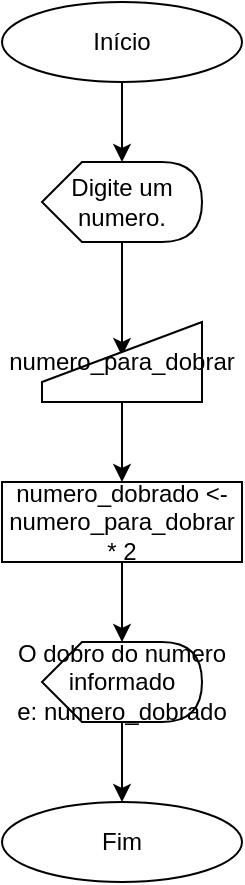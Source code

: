 <mxfile version="14.6.6" type="device"><diagram id="xX12lIVdsPMY0QTCU4lO" name="Page-1"><mxGraphModel dx="1108" dy="380" grid="1" gridSize="10" guides="1" tooltips="1" connect="1" arrows="1" fold="1" page="1" pageScale="1" pageWidth="827" pageHeight="1169" math="0" shadow="0"><root><mxCell id="0"/><mxCell id="1" parent="0"/><mxCell id="rtO5JXDREijXyP-n7Vfw-3" style="edgeStyle=orthogonalEdgeStyle;rounded=0;orthogonalLoop=1;jettySize=auto;html=1;exitX=0.5;exitY=1;exitDx=0;exitDy=0;entryX=0;entryY=0;entryDx=40;entryDy=0;entryPerimeter=0;" edge="1" parent="1" source="rtO5JXDREijXyP-n7Vfw-1" target="rtO5JXDREijXyP-n7Vfw-2"><mxGeometry relative="1" as="geometry"/></mxCell><mxCell id="rtO5JXDREijXyP-n7Vfw-1" value="Início" style="ellipse;whiteSpace=wrap;html=1;" vertex="1" parent="1"><mxGeometry x="40" y="40" width="120" height="40" as="geometry"/></mxCell><mxCell id="rtO5JXDREijXyP-n7Vfw-5" style="edgeStyle=orthogonalEdgeStyle;rounded=0;orthogonalLoop=1;jettySize=auto;html=1;exitX=0;exitY=0;exitDx=40;exitDy=40;exitPerimeter=0;entryX=0.5;entryY=0.425;entryDx=0;entryDy=0;entryPerimeter=0;" edge="1" parent="1" source="rtO5JXDREijXyP-n7Vfw-2" target="rtO5JXDREijXyP-n7Vfw-4"><mxGeometry relative="1" as="geometry"/></mxCell><mxCell id="rtO5JXDREijXyP-n7Vfw-2" value="Digite um numero." style="shape=display;whiteSpace=wrap;html=1;" vertex="1" parent="1"><mxGeometry x="60" y="120" width="80" height="40" as="geometry"/></mxCell><mxCell id="rtO5JXDREijXyP-n7Vfw-7" style="edgeStyle=orthogonalEdgeStyle;rounded=0;orthogonalLoop=1;jettySize=auto;html=1;exitX=0.5;exitY=1;exitDx=0;exitDy=0;entryX=0.5;entryY=0;entryDx=0;entryDy=0;" edge="1" parent="1" source="rtO5JXDREijXyP-n7Vfw-4" target="rtO5JXDREijXyP-n7Vfw-6"><mxGeometry relative="1" as="geometry"/></mxCell><mxCell id="rtO5JXDREijXyP-n7Vfw-4" value="numero_para_dobrar" style="shape=manualInput;whiteSpace=wrap;html=1;" vertex="1" parent="1"><mxGeometry x="60" y="200" width="80" height="40" as="geometry"/></mxCell><mxCell id="rtO5JXDREijXyP-n7Vfw-9" style="edgeStyle=orthogonalEdgeStyle;rounded=0;orthogonalLoop=1;jettySize=auto;html=1;exitX=0.5;exitY=1;exitDx=0;exitDy=0;entryX=0;entryY=0;entryDx=40;entryDy=0;entryPerimeter=0;" edge="1" parent="1" source="rtO5JXDREijXyP-n7Vfw-6" target="rtO5JXDREijXyP-n7Vfw-8"><mxGeometry relative="1" as="geometry"/></mxCell><mxCell id="rtO5JXDREijXyP-n7Vfw-6" value="numero_dobrado &amp;lt;- numero_para_dobrar * 2" style="rounded=0;whiteSpace=wrap;html=1;" vertex="1" parent="1"><mxGeometry x="40" y="280" width="120" height="40" as="geometry"/></mxCell><mxCell id="rtO5JXDREijXyP-n7Vfw-11" style="edgeStyle=orthogonalEdgeStyle;rounded=0;orthogonalLoop=1;jettySize=auto;html=1;exitX=0;exitY=0;exitDx=40;exitDy=40;exitPerimeter=0;entryX=0.5;entryY=0;entryDx=0;entryDy=0;" edge="1" parent="1" source="rtO5JXDREijXyP-n7Vfw-8" target="rtO5JXDREijXyP-n7Vfw-10"><mxGeometry relative="1" as="geometry"/></mxCell><mxCell id="rtO5JXDREijXyP-n7Vfw-8" value="O dobro do numero informado e:&amp;nbsp;numero_dobrado" style="shape=display;whiteSpace=wrap;html=1;" vertex="1" parent="1"><mxGeometry x="60" y="360" width="80" height="40" as="geometry"/></mxCell><mxCell id="rtO5JXDREijXyP-n7Vfw-10" value="Fim" style="ellipse;whiteSpace=wrap;html=1;" vertex="1" parent="1"><mxGeometry x="40" y="440" width="120" height="40" as="geometry"/></mxCell></root></mxGraphModel></diagram></mxfile>